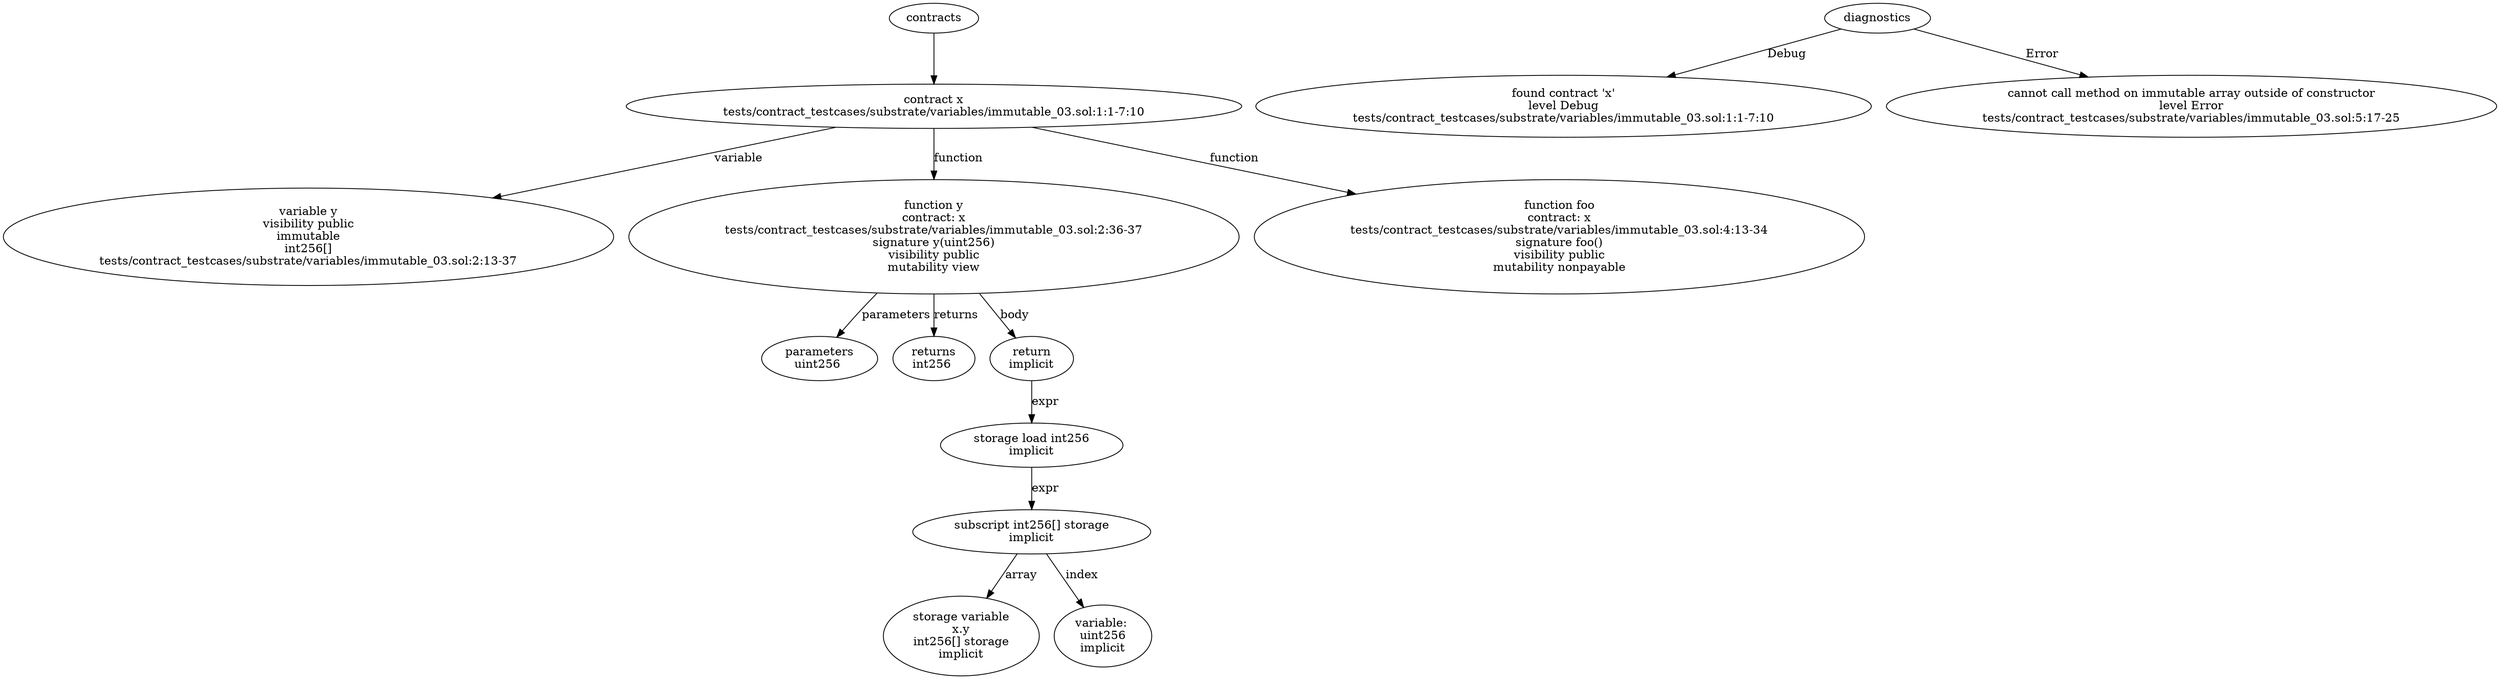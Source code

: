 strict digraph "tests/contract_testcases/substrate/variables/immutable_03.sol" {
	contract [label="contract x\ntests/contract_testcases/substrate/variables/immutable_03.sol:1:1-7:10"]
	var [label="variable y\nvisibility public\nimmutable\nint256[]\ntests/contract_testcases/substrate/variables/immutable_03.sol:2:13-37"]
	y [label="function y\ncontract: x\ntests/contract_testcases/substrate/variables/immutable_03.sol:2:36-37\nsignature y(uint256)\nvisibility public\nmutability view"]
	parameters [label="parameters\nuint256 "]
	returns [label="returns\nint256 "]
	return [label="return\nimplicit"]
	storage_load [label="storage load int256\nimplicit"]
	subscript [label="subscript int256[] storage\nimplicit"]
	storage_var [label="storage variable\nx.y\nint256[] storage\nimplicit"]
	variable [label="variable: \nuint256\nimplicit"]
	foo [label="function foo\ncontract: x\ntests/contract_testcases/substrate/variables/immutable_03.sol:4:13-34\nsignature foo()\nvisibility public\nmutability nonpayable"]
	diagnostic [label="found contract 'x'\nlevel Debug\ntests/contract_testcases/substrate/variables/immutable_03.sol:1:1-7:10"]
	diagnostic_14 [label="cannot call method on immutable array outside of constructor\nlevel Error\ntests/contract_testcases/substrate/variables/immutable_03.sol:5:17-25"]
	contracts -> contract
	contract -> var [label="variable"]
	contract -> y [label="function"]
	y -> parameters [label="parameters"]
	y -> returns [label="returns"]
	y -> return [label="body"]
	return -> storage_load [label="expr"]
	storage_load -> subscript [label="expr"]
	subscript -> storage_var [label="array"]
	subscript -> variable [label="index"]
	contract -> foo [label="function"]
	diagnostics -> diagnostic [label="Debug"]
	diagnostics -> diagnostic_14 [label="Error"]
}
